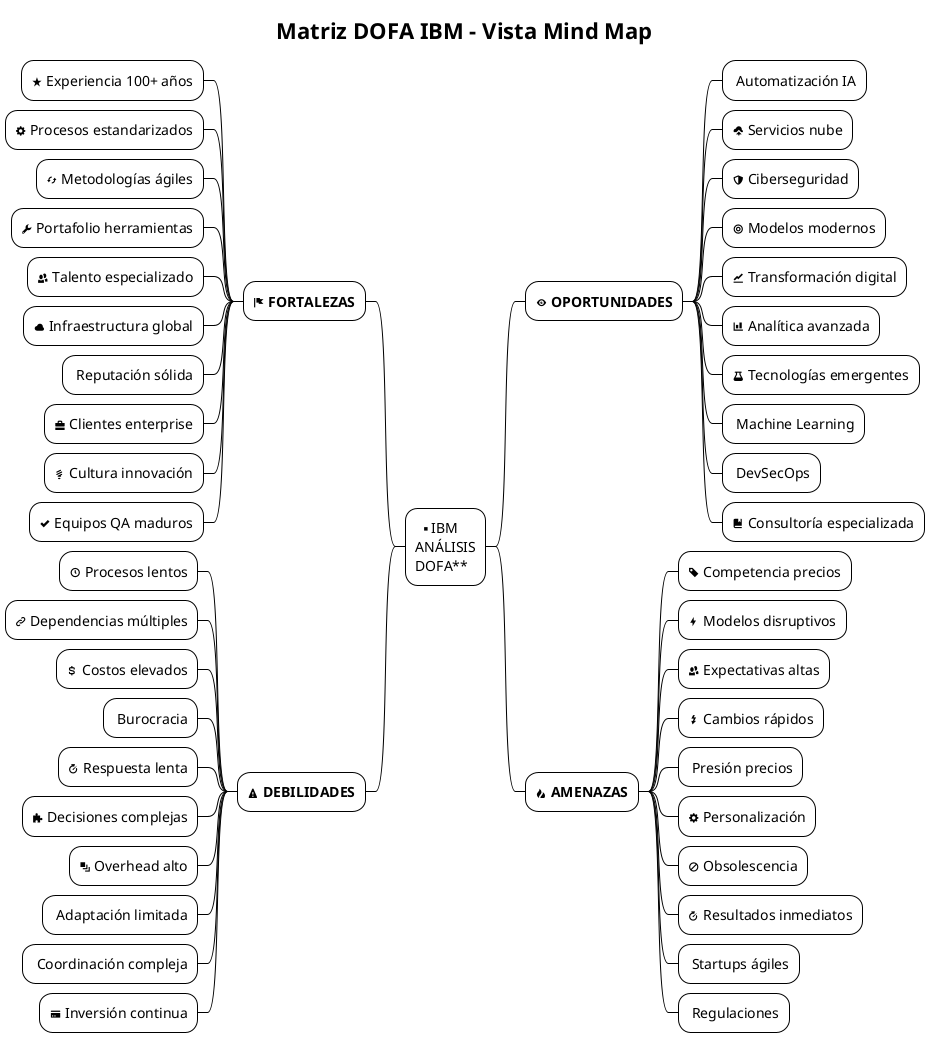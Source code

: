 @startmindmap matriz-dofa-mindmap-ibm
!theme plain
title Matriz DOFA IBM - Vista Mind Map

skinparam mindmapDiagram {
    BackgroundColor white
    .fortalezas {
        BackgroundColor #4CAF50
        FontColor white
    }
    .oportunidades {
        BackgroundColor #2196F3
        FontColor white
    }
    .debilidades {
        BackgroundColor #FF9800
        FontColor white
    }
    .amenazas {
        BackgroundColor #F44336
        FontColor white
    }
}

* **IBM\nANÁLISIS\nDOFA**
left side
** <&flag> **FORTALEZAS** <<fortalezas>>
*** <&star> Experiencia 100+ años
*** <&cog> Procesos estandarizados
*** <&loop-circular> Metodologías ágiles
*** <&wrench> Portafolio herramientas
*** <&people> Talento especializado
*** <&cloud> Infraestructura global
*** <&trophy> Reputación sólida
*** <&briefcase> Clientes enterprise
*** <&lightbulb> Cultura innovación
*** <&check> Equipos QA maduros

** <&warning> **DEBILIDADES** <<debilidades>>
*** <&clock> Procesos lentos
*** <&link-intact> Dependencias múltiples
*** <&dollar> Costos elevados
*** <&bureaucracy> Burocracia
*** <&timer> Respuesta lenta
*** <&puzzle-piece> Decisiones complejas
*** <&layers> Overhead alto
*** <&resize> Adaptación limitada
*** <&sync> Coordinación compleja
*** <&credit-card> Inversión continua

right side
** <&eye> **OPORTUNIDADES** <<oportunidades>>
*** <&robot> Automatización IA
*** <&cloud-upload> Servicios nube
*** <&shield> Ciberseguridad
*** <&target> Modelos modernos
*** <&graph> Transformación digital
*** <&bar-chart> Analítica avanzada
*** <&beaker> Tecnologías emergentes
*** <&brain> Machine Learning
*** <&lock> DevSecOps
*** <&book> Consultoría especializada

** <&fire> **AMENAZAS** <<amenazas>>
*** <&tag> Competencia precios
*** <&bolt> Modelos disruptivos
*** <&people> Expectativas altas
*** <&flash> Cambios rápidos
*** <&arrow-circle-down> Presión precios
*** <&cog> Personalización
*** <&ban> Obsolescencia
*** <&timer> Resultados inmediatos
*** <&zap> Startups ágiles
*** <&file-text> Regulaciones

@endmindmap
